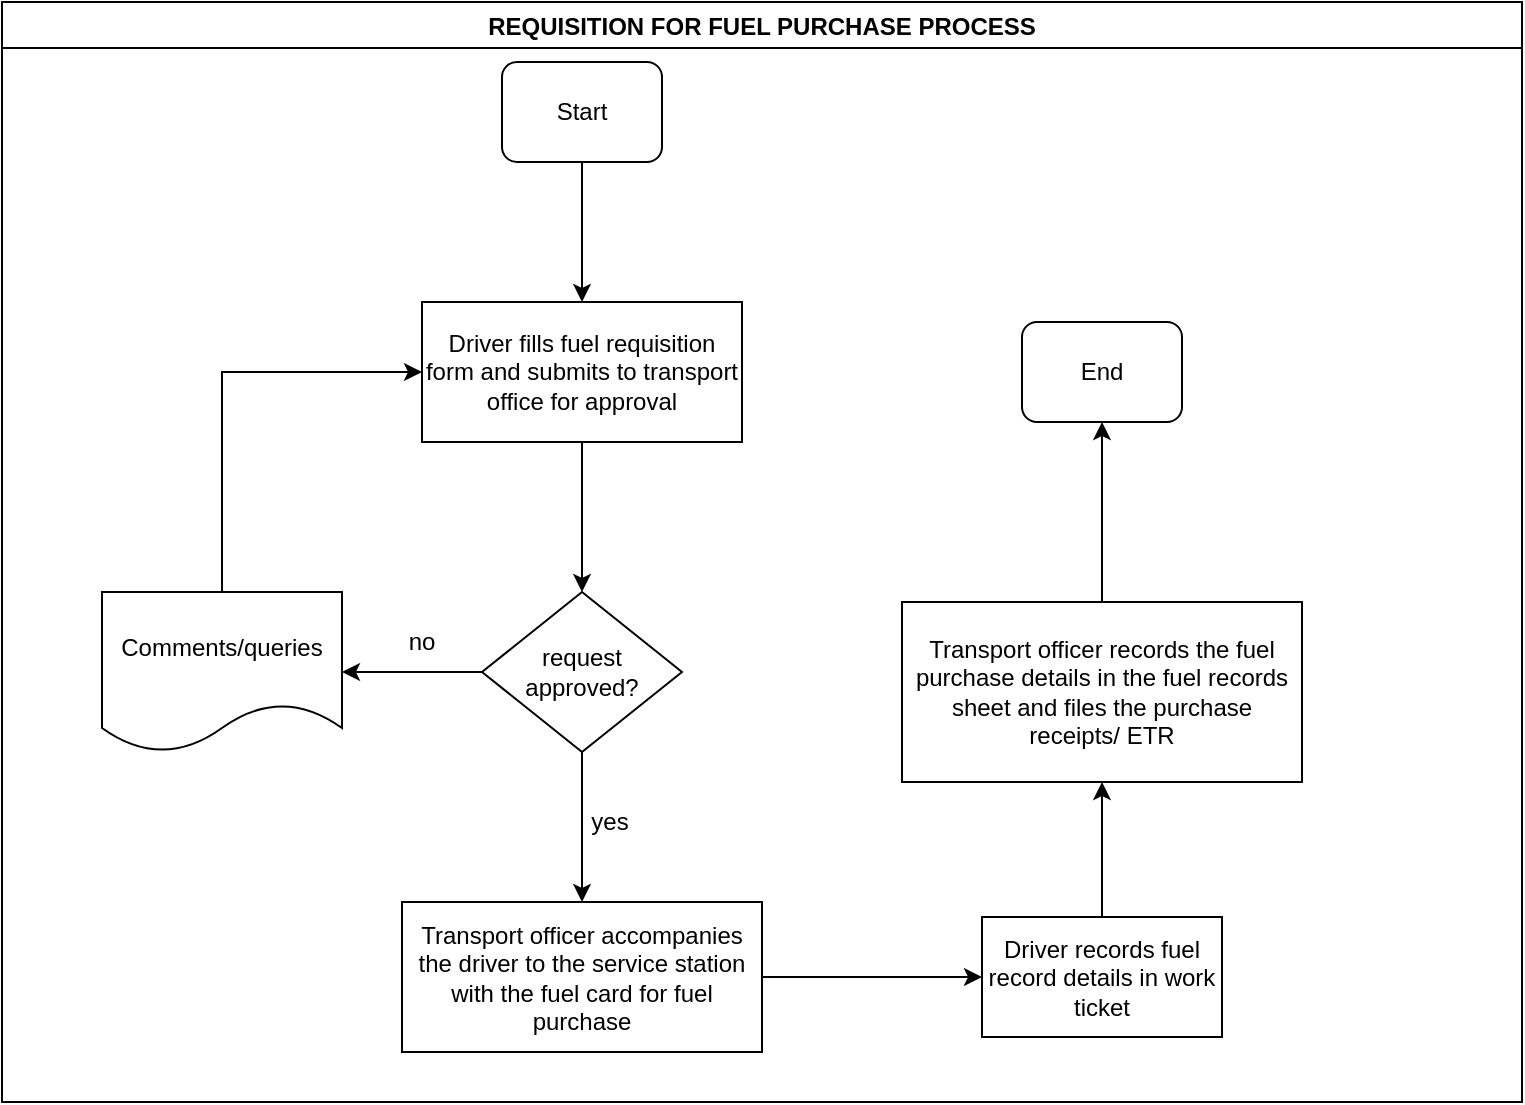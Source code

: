 <mxfile version="14.1.8" type="github">
  <diagram id="HjueNVx1Rq4gOvmppDra" name="Page-1">
    <mxGraphModel dx="1038" dy="547" grid="1" gridSize="10" guides="1" tooltips="1" connect="1" arrows="1" fold="1" page="1" pageScale="1" pageWidth="1169" pageHeight="827" math="0" shadow="0">
      <root>
        <mxCell id="0" />
        <mxCell id="1" parent="0" />
        <mxCell id="Sg_SU1YEE00XjIpQfV8W-1" value="REQUISITION FOR FUEL PURCHASE PROCESS" style="swimlane;" vertex="1" parent="1">
          <mxGeometry x="10" y="10" width="760" height="550" as="geometry" />
        </mxCell>
        <mxCell id="Sg_SU1YEE00XjIpQfV8W-2" value="Start" style="rounded=1;whiteSpace=wrap;html=1;" vertex="1" parent="Sg_SU1YEE00XjIpQfV8W-1">
          <mxGeometry x="250" y="30" width="80" height="50" as="geometry" />
        </mxCell>
        <mxCell id="Sg_SU1YEE00XjIpQfV8W-5" value="Driver fills fuel requisition form and submits to transport office for approval" style="rounded=0;whiteSpace=wrap;html=1;" vertex="1" parent="Sg_SU1YEE00XjIpQfV8W-1">
          <mxGeometry x="210" y="150" width="160" height="70" as="geometry" />
        </mxCell>
        <mxCell id="Sg_SU1YEE00XjIpQfV8W-4" value="" style="edgeStyle=orthogonalEdgeStyle;rounded=0;orthogonalLoop=1;jettySize=auto;html=1;entryX=0.5;entryY=0;entryDx=0;entryDy=0;" edge="1" parent="Sg_SU1YEE00XjIpQfV8W-1" source="Sg_SU1YEE00XjIpQfV8W-2" target="Sg_SU1YEE00XjIpQfV8W-5">
          <mxGeometry relative="1" as="geometry">
            <mxPoint x="290" y="155" as="targetPoint" />
            <Array as="points" />
          </mxGeometry>
        </mxCell>
        <mxCell id="Sg_SU1YEE00XjIpQfV8W-12" value="no" style="text;html=1;strokeColor=none;fillColor=none;align=center;verticalAlign=middle;whiteSpace=wrap;rounded=0;" vertex="1" parent="Sg_SU1YEE00XjIpQfV8W-1">
          <mxGeometry x="190" y="310" width="40" height="20" as="geometry" />
        </mxCell>
        <mxCell id="Sg_SU1YEE00XjIpQfV8W-20" value="Transport officer records the fuel purchase details in the fuel records sheet and files the purchase receipts/ ETR" style="whiteSpace=wrap;html=1;rounded=0;" vertex="1" parent="Sg_SU1YEE00XjIpQfV8W-1">
          <mxGeometry x="450" y="300" width="200" height="90" as="geometry" />
        </mxCell>
        <mxCell id="Sg_SU1YEE00XjIpQfV8W-24" value="End" style="rounded=1;whiteSpace=wrap;html=1;" vertex="1" parent="Sg_SU1YEE00XjIpQfV8W-1">
          <mxGeometry x="510" y="160" width="80" height="50" as="geometry" />
        </mxCell>
        <mxCell id="Sg_SU1YEE00XjIpQfV8W-23" value="" style="edgeStyle=orthogonalEdgeStyle;rounded=0;orthogonalLoop=1;jettySize=auto;html=1;entryX=0.5;entryY=1;entryDx=0;entryDy=0;" edge="1" parent="Sg_SU1YEE00XjIpQfV8W-1" source="Sg_SU1YEE00XjIpQfV8W-20" target="Sg_SU1YEE00XjIpQfV8W-24">
          <mxGeometry relative="1" as="geometry">
            <mxPoint x="550" y="205" as="targetPoint" />
          </mxGeometry>
        </mxCell>
        <mxCell id="Sg_SU1YEE00XjIpQfV8W-9" value="" style="edgeStyle=orthogonalEdgeStyle;rounded=0;orthogonalLoop=1;jettySize=auto;html=1;" edge="1" parent="1" source="Sg_SU1YEE00XjIpQfV8W-6" target="Sg_SU1YEE00XjIpQfV8W-8">
          <mxGeometry relative="1" as="geometry" />
        </mxCell>
        <mxCell id="Sg_SU1YEE00XjIpQfV8W-14" value="" style="edgeStyle=orthogonalEdgeStyle;rounded=0;orthogonalLoop=1;jettySize=auto;html=1;" edge="1" parent="1" source="Sg_SU1YEE00XjIpQfV8W-6" target="Sg_SU1YEE00XjIpQfV8W-13">
          <mxGeometry relative="1" as="geometry" />
        </mxCell>
        <mxCell id="Sg_SU1YEE00XjIpQfV8W-6" value="request approved?" style="rhombus;whiteSpace=wrap;html=1;rounded=0;" vertex="1" parent="1">
          <mxGeometry x="250" y="305" width="100" height="80" as="geometry" />
        </mxCell>
        <mxCell id="Sg_SU1YEE00XjIpQfV8W-7" value="" style="edgeStyle=orthogonalEdgeStyle;rounded=0;orthogonalLoop=1;jettySize=auto;html=1;" edge="1" parent="1" source="Sg_SU1YEE00XjIpQfV8W-5" target="Sg_SU1YEE00XjIpQfV8W-6">
          <mxGeometry relative="1" as="geometry" />
        </mxCell>
        <mxCell id="Sg_SU1YEE00XjIpQfV8W-11" value="" style="edgeStyle=orthogonalEdgeStyle;rounded=0;orthogonalLoop=1;jettySize=auto;html=1;entryX=0;entryY=0.5;entryDx=0;entryDy=0;" edge="1" parent="1" source="Sg_SU1YEE00XjIpQfV8W-8" target="Sg_SU1YEE00XjIpQfV8W-5">
          <mxGeometry relative="1" as="geometry">
            <mxPoint x="120" y="225" as="targetPoint" />
            <Array as="points">
              <mxPoint x="120" y="195" />
            </Array>
          </mxGeometry>
        </mxCell>
        <mxCell id="Sg_SU1YEE00XjIpQfV8W-8" value="Comments/queries" style="shape=document;whiteSpace=wrap;html=1;boundedLbl=1;rounded=0;" vertex="1" parent="1">
          <mxGeometry x="60" y="305" width="120" height="80" as="geometry" />
        </mxCell>
        <mxCell id="Sg_SU1YEE00XjIpQfV8W-19" value="" style="edgeStyle=orthogonalEdgeStyle;rounded=0;orthogonalLoop=1;jettySize=auto;html=1;" edge="1" parent="1" source="Sg_SU1YEE00XjIpQfV8W-13" target="Sg_SU1YEE00XjIpQfV8W-18">
          <mxGeometry relative="1" as="geometry" />
        </mxCell>
        <mxCell id="Sg_SU1YEE00XjIpQfV8W-13" value="Transport officer accompanies the driver to the service station with the fuel card for fuel purchase" style="whiteSpace=wrap;html=1;rounded=0;" vertex="1" parent="1">
          <mxGeometry x="210" y="460" width="180" height="75" as="geometry" />
        </mxCell>
        <mxCell id="Sg_SU1YEE00XjIpQfV8W-15" value="yes" style="text;html=1;strokeColor=none;fillColor=none;align=center;verticalAlign=middle;whiteSpace=wrap;rounded=0;" vertex="1" parent="1">
          <mxGeometry x="294" y="410" width="40" height="20" as="geometry" />
        </mxCell>
        <mxCell id="Sg_SU1YEE00XjIpQfV8W-21" value="" style="edgeStyle=orthogonalEdgeStyle;rounded=0;orthogonalLoop=1;jettySize=auto;html=1;" edge="1" parent="1" source="Sg_SU1YEE00XjIpQfV8W-18" target="Sg_SU1YEE00XjIpQfV8W-20">
          <mxGeometry relative="1" as="geometry" />
        </mxCell>
        <mxCell id="Sg_SU1YEE00XjIpQfV8W-18" value="Driver records fuel record details in work ticket" style="whiteSpace=wrap;html=1;rounded=0;" vertex="1" parent="1">
          <mxGeometry x="500" y="467.5" width="120" height="60" as="geometry" />
        </mxCell>
      </root>
    </mxGraphModel>
  </diagram>
</mxfile>
